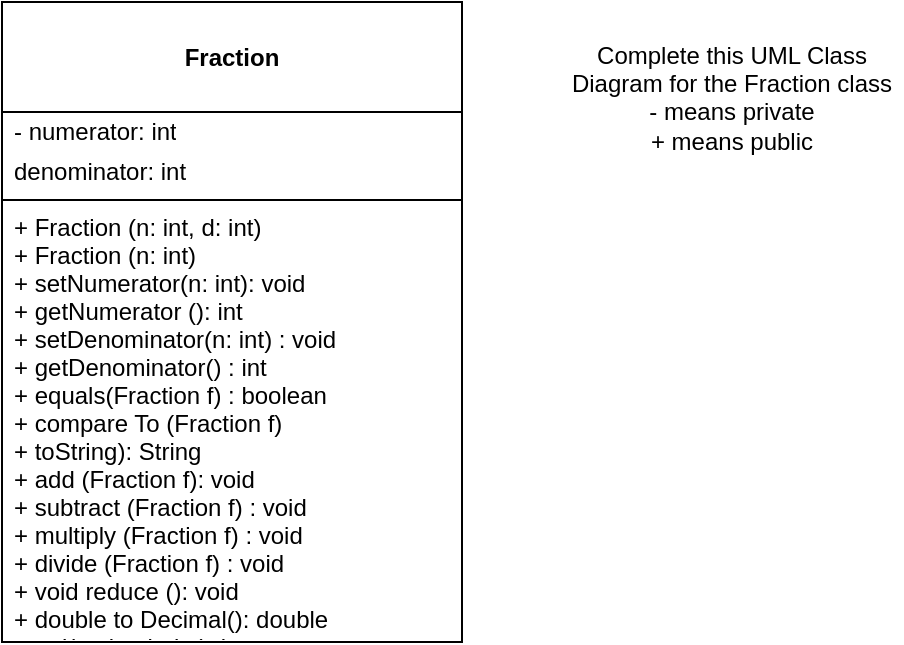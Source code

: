 <mxfile>
    <diagram name="Page-1" id="x4xdTf4lcPmk02mpgIDD">
        <mxGraphModel dx="1006" dy="342" grid="1" gridSize="10" guides="1" tooltips="1" connect="1" arrows="1" fold="1" page="1" pageScale="1" pageWidth="850" pageHeight="1100" math="0" shadow="0">
            <root>
                <mxCell id="0"/>
                <mxCell id="1" parent="0"/>
                <mxCell id="cgjht4FZZwzc8xEACjgz-1" value="&lt;br&gt;&lt;b&gt;Fraction&lt;/b&gt;&lt;div&gt;&lt;br/&gt;&lt;/div&gt;" style="swimlane;fontStyle=0;align=center;verticalAlign=top;childLayout=stackLayout;horizontal=1;startSize=55;horizontalStack=0;resizeParent=1;resizeParentMax=0;resizeLast=0;collapsible=0;marginBottom=0;html=1;whiteSpace=wrap;" parent="1" vertex="1">
                    <mxGeometry x="320" y="170" width="230" height="320" as="geometry"/>
                </mxCell>
                <mxCell id="cgjht4FZZwzc8xEACjgz-3" value="- numerator: int" style="text;html=1;strokeColor=none;fillColor=none;align=left;verticalAlign=middle;spacingLeft=4;spacingRight=4;overflow=hidden;rotatable=0;points=[[0,0.5],[1,0.5]];portConstraint=eastwest;whiteSpace=wrap;" parent="cgjht4FZZwzc8xEACjgz-1" vertex="1">
                    <mxGeometry y="55" width="230" height="20" as="geometry"/>
                </mxCell>
                <mxCell id="cgjht4FZZwzc8xEACjgz-5" value="denominator: int" style="text;html=1;strokeColor=none;fillColor=none;align=left;verticalAlign=middle;spacingLeft=4;spacingRight=4;overflow=hidden;rotatable=0;points=[[0,0.5],[1,0.5]];portConstraint=eastwest;whiteSpace=wrap;" parent="cgjht4FZZwzc8xEACjgz-1" vertex="1">
                    <mxGeometry y="75" width="230" height="20" as="geometry"/>
                </mxCell>
                <mxCell id="cgjht4FZZwzc8xEACjgz-6" value="" style="line;strokeWidth=1;fillColor=none;align=left;verticalAlign=middle;spacingTop=-1;spacingLeft=3;spacingRight=3;rotatable=0;labelPosition=right;points=[];portConstraint=eastwest;" parent="cgjht4FZZwzc8xEACjgz-1" vertex="1">
                    <mxGeometry y="95" width="230" height="8" as="geometry"/>
                </mxCell>
                <mxCell id="cgjht4FZZwzc8xEACjgz-16" value="&lt;p style=&quot;margin: 0px; font-variant-numeric: normal; font-variant-east-asian: normal; font-variant-alternates: normal; font-kerning: auto; font-optical-sizing: auto; font-feature-settings: normal; font-variation-settings: normal; font-stretch: normal; line-height: normal;&quot; class=&quot;p1&quot;&gt;+ Fraction (n: int, d: int)&lt;/p&gt;&lt;p style=&quot;margin: 0px; font-variant-numeric: normal; font-variant-east-asian: normal; font-variant-alternates: normal; font-kerning: auto; font-optical-sizing: auto; font-feature-settings: normal; font-variation-settings: normal; font-stretch: normal; line-height: normal;&quot; class=&quot;p1&quot;&gt;+ Fraction (n: int)&lt;/p&gt;&lt;p style=&quot;margin: 0px; font-variant-numeric: normal; font-variant-east-asian: normal; font-variant-alternates: normal; font-kerning: auto; font-optical-sizing: auto; font-feature-settings: normal; font-variation-settings: normal; font-stretch: normal; line-height: normal;&quot; class=&quot;p1&quot;&gt;+ setNumerator(n: int): void&amp;nbsp;&lt;/p&gt;&lt;p style=&quot;margin: 0px; font-variant-numeric: normal; font-variant-east-asian: normal; font-variant-alternates: normal; font-kerning: auto; font-optical-sizing: auto; font-feature-settings: normal; font-variation-settings: normal; font-stretch: normal; line-height: normal;&quot; class=&quot;p1&quot;&gt;+ getNumerator (): int&amp;nbsp;&lt;/p&gt;&lt;p style=&quot;margin: 0px; font-variant-numeric: normal; font-variant-east-asian: normal; font-variant-alternates: normal; font-kerning: auto; font-optical-sizing: auto; font-feature-settings: normal; font-variation-settings: normal; font-stretch: normal; line-height: normal;&quot; class=&quot;p1&quot;&gt;+ setDenominator(n: int) : void&amp;nbsp;&lt;/p&gt;&lt;p style=&quot;margin: 0px; font-variant-numeric: normal; font-variant-east-asian: normal; font-variant-alternates: normal; font-kerning: auto; font-optical-sizing: auto; font-feature-settings: normal; font-variation-settings: normal; font-stretch: normal; line-height: normal;&quot; class=&quot;p1&quot;&gt;+ getDenominator() : int&lt;/p&gt;&lt;p style=&quot;margin: 0px; font-variant-numeric: normal; font-variant-east-asian: normal; font-variant-alternates: normal; font-kerning: auto; font-optical-sizing: auto; font-feature-settings: normal; font-variation-settings: normal; font-stretch: normal; line-height: normal;&quot; class=&quot;p1&quot;&gt;+ equals(Fraction f) : boolean&amp;nbsp;&lt;/p&gt;&lt;p style=&quot;margin: 0px; font-variant-numeric: normal; font-variant-east-asian: normal; font-variant-alternates: normal; font-kerning: auto; font-optical-sizing: auto; font-feature-settings: normal; font-variation-settings: normal; font-stretch: normal; line-height: normal;&quot; class=&quot;p1&quot;&gt;+ compare To (Fraction f)&lt;/p&gt;&lt;p style=&quot;margin: 0px; font-variant-numeric: normal; font-variant-east-asian: normal; font-variant-alternates: normal; font-kerning: auto; font-optical-sizing: auto; font-feature-settings: normal; font-variation-settings: normal; font-stretch: normal; line-height: normal;&quot; class=&quot;p1&quot;&gt;+ toString): String&amp;nbsp;&lt;/p&gt;&lt;p style=&quot;margin: 0px; font-variant-numeric: normal; font-variant-east-asian: normal; font-variant-alternates: normal; font-kerning: auto; font-optical-sizing: auto; font-feature-settings: normal; font-variation-settings: normal; font-stretch: normal; line-height: normal;&quot; class=&quot;p1&quot;&gt;+ add (Fraction f): void&amp;nbsp;&lt;/p&gt;&lt;p style=&quot;margin: 0px; font-variant-numeric: normal; font-variant-east-asian: normal; font-variant-alternates: normal; font-kerning: auto; font-optical-sizing: auto; font-feature-settings: normal; font-variation-settings: normal; font-stretch: normal; line-height: normal;&quot; class=&quot;p1&quot;&gt;+ subtract (Fraction f) : void&amp;nbsp;&lt;/p&gt;&lt;p style=&quot;margin: 0px; font-variant-numeric: normal; font-variant-east-asian: normal; font-variant-alternates: normal; font-kerning: auto; font-optical-sizing: auto; font-feature-settings: normal; font-variation-settings: normal; font-stretch: normal; line-height: normal;&quot; class=&quot;p1&quot;&gt;+ multiply (Fraction f) : void&amp;nbsp;&lt;/p&gt;&lt;p style=&quot;margin: 0px; font-variant-numeric: normal; font-variant-east-asian: normal; font-variant-alternates: normal; font-kerning: auto; font-optical-sizing: auto; font-feature-settings: normal; font-variation-settings: normal; font-stretch: normal; line-height: normal;&quot; class=&quot;p1&quot;&gt;+ divide (Fraction f) : void&amp;nbsp;&lt;/p&gt;&lt;p style=&quot;margin: 0px; font-variant-numeric: normal; font-variant-east-asian: normal; font-variant-alternates: normal; font-kerning: auto; font-optical-sizing: auto; font-feature-settings: normal; font-variation-settings: normal; font-stretch: normal; line-height: normal;&quot; class=&quot;p1&quot;&gt;+ void reduce (): void&amp;nbsp;&lt;/p&gt;&lt;p style=&quot;margin: 0px; font-variant-numeric: normal; font-variant-east-asian: normal; font-variant-alternates: normal; font-kerning: auto; font-optical-sizing: auto; font-feature-settings: normal; font-variation-settings: normal; font-stretch: normal; line-height: normal;&quot; class=&quot;p1&quot;&gt;+ double to Decimal(): double&lt;/p&gt;&lt;p style=&quot;margin: 0px; font-variant-numeric: normal; font-variant-east-asian: normal; font-variant-alternates: normal; font-kerning: auto; font-optical-sizing: auto; font-feature-settings: normal; font-variation-settings: normal; font-stretch: normal; line-height: normal;&quot; class=&quot;p1&quot;&gt;- gcd( a: int, b: int): int&lt;/p&gt;" style="text;html=1;strokeColor=none;fillColor=none;align=left;verticalAlign=middle;spacingLeft=4;spacingRight=4;overflow=hidden;rotatable=0;points=[[0,0.5],[1,0.5]];portConstraint=eastwest;whiteSpace=wrap;" parent="cgjht4FZZwzc8xEACjgz-1" vertex="1">
                    <mxGeometry y="103" width="230" height="217" as="geometry"/>
                </mxCell>
                <mxCell id="cgjht4FZZwzc8xEACjgz-18" value="&lt;div&gt;Complete this UML Class Diagram for the Fraction class&lt;/div&gt;&lt;div&gt;- means private&lt;/div&gt;&lt;div&gt;+ means public&lt;br&gt;&lt;/div&gt;&lt;div&gt;&lt;br&gt;&lt;/div&gt;" style="text;strokeColor=none;align=center;fillColor=none;html=1;verticalAlign=middle;whiteSpace=wrap;rounded=0;" parent="1" vertex="1">
                    <mxGeometry x="600" y="210" width="170" height="30" as="geometry"/>
                </mxCell>
            </root>
        </mxGraphModel>
    </diagram>
</mxfile>